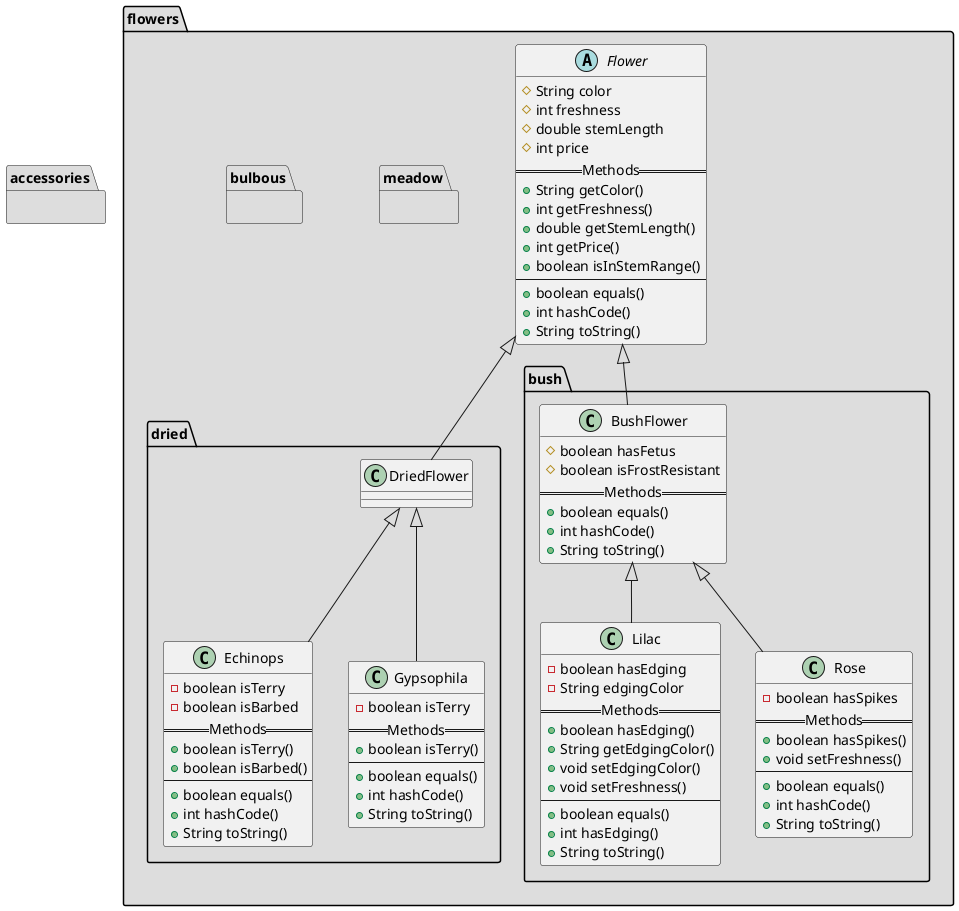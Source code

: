 @startuml

package flowers #DDDDDD {
    abstract class Flower {
        # String color
        # int freshness
        # double stemLength
        # int price
        == Methods ==
        + String getColor()
        + int getFreshness()
        + double getStemLength()
        + int getPrice()
        + boolean isInStemRange()
        --
        + boolean equals()
        + int hashCode()
        + String toString()
    }
}

package flowers.dried #DDDDDD {
    class DriedFlower

    class Echinops {
        - boolean isTerry
        - boolean isBarbed
        == Methods ==
        + boolean isTerry()
        + boolean isBarbed()
        --
        + boolean equals()
        + int hashCode()
        + String toString()
    }

    class Gypsophila {
        - boolean isTerry
        == Methods ==
        + boolean isTerry()
        --
        + boolean equals()
        + int hashCode()
        + String toString()
    }
}

package flowers.bush #DDDDDD {
    class BushFlower {
        # boolean hasFetus
        # boolean isFrostResistant
        == Methods ==
        + boolean equals()
        + int hashCode()
        + String toString()
    }

    class Lilac {
        - boolean hasEdging
        - String edgingColor
        == Methods ==
        + boolean hasEdging()
        + String getEdgingColor()
        + void setEdgingColor()
        + void setFreshness()
        --
        + boolean equals()
        + int hasEdging()
        + String toString()
    }

    class Rose {
        - boolean hasSpikes
        == Methods ==
        + boolean hasSpikes()
        + void setFreshness()
        --
        + boolean equals()
        + int hashCode()
        + String toString()
    }
}

package flowers.meadow #DDDDDD {
}

package flowers.bulbous #DDDDDD {
}

Flower <|-- DriedFlower
Flower <|-- BushFlower

DriedFlower <|-- Echinops
DriedFlower <|-- Gypsophila

BushFlower <|-- Lilac
BushFlower <|-- Rose


package accessories #DDDDDD {
}

@enduml